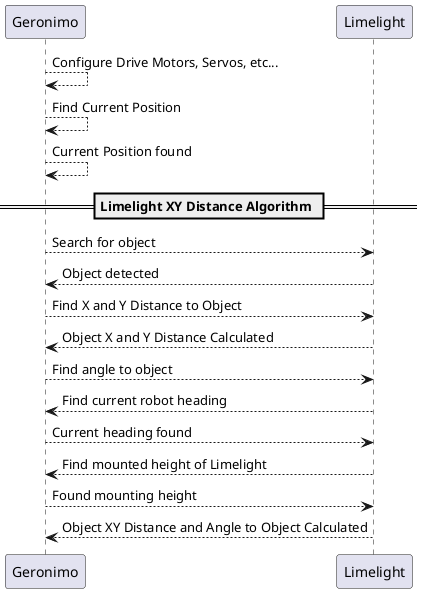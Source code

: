@startuml
'https://plantuml.com/sequence-diagram


Geronimo --> "Geronimo" : Configure Drive Motors, Servos, etc...
"Geronimo" --> "Geronimo" : Find Current Position
"Geronimo" --> "Geronimo" : Current Position found
==Limelight XY Distance Algorithm ==
"Geronimo" --> "Limelight" : Search for object
"Limelight" --> "Geronimo" : Object detected
"Geronimo" --> "Limelight" : Find X and Y Distance to Object
"Limelight" --> "Geronimo" : Object X and Y Distance Calculated
"Geronimo" --> "Limelight" : Find angle to object
"Limelight" --> "Geronimo" : Find current robot heading
"Geronimo" --> "Limelight" : Current heading found
"Limelight" --> "Geronimo" : Find mounted height of Limelight
"Geronimo" --> "Limelight": Found mounting height
"Limelight" --> "Geronimo" : Object XY Distance and Angle to Object Calculated

@enduml